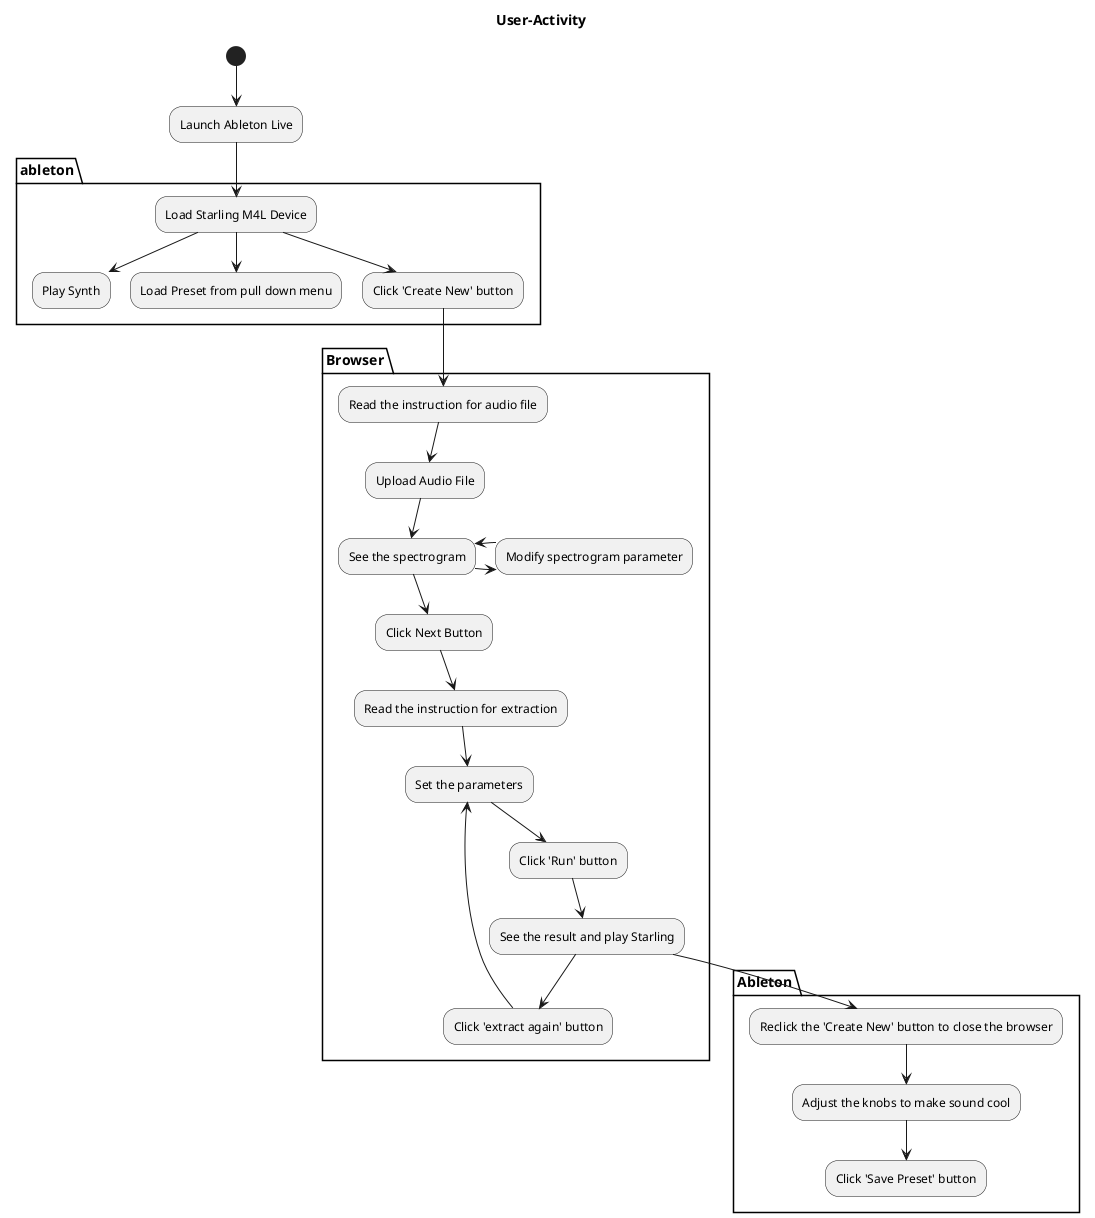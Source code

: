 @startuml user-activity
title User-Activity
(*) --> "Launch Ableton Live"
partition ableton {
  "Launch Ableton Live" --> "Load Starling M4L Device"
  "Load Starling M4L Device" --> "Play Synth"
  "Load Starling M4L Device" --> "Load Preset from pull down menu"
  "Load Starling M4L Device" --> "Click 'Create New' button"
}
partition Browser {
  "Click 'Create New' button" --> "Read the instruction for audio file"
  "Read the instruction for audio file" --> "Upload Audio File"
  "Upload Audio File" --> "See the spectrogram"
  "See the spectrogram" -right-> "Modify spectrogram parameter"
  "Modify spectrogram parameter" -left-> "See the spectrogram"
  "See the spectrogram" --> "Click Next Button"
  "Click Next Button" --> "Read the instruction for extraction"
  "Read the instruction for extraction" --> "Set the parameters"
  "Set the parameters" --> "Click 'Run' button"
  "Click 'Run' button" --> "See the result and play Starling"
  "See the result and play Starling" --> "Click 'extract again' button"
  "Click 'extract again' button" --> "Set the parameters"
}

partition Ableton {
  "See the result and play Starling" --> "Reclick the 'Create New' button to close the browser"
  "Reclick the 'Create New' button to close the browser" --> "Adjust the knobs to make sound cool"
  "Adjust the knobs to make sound cool" --> "Click 'Save Preset' button"
}




@enduml